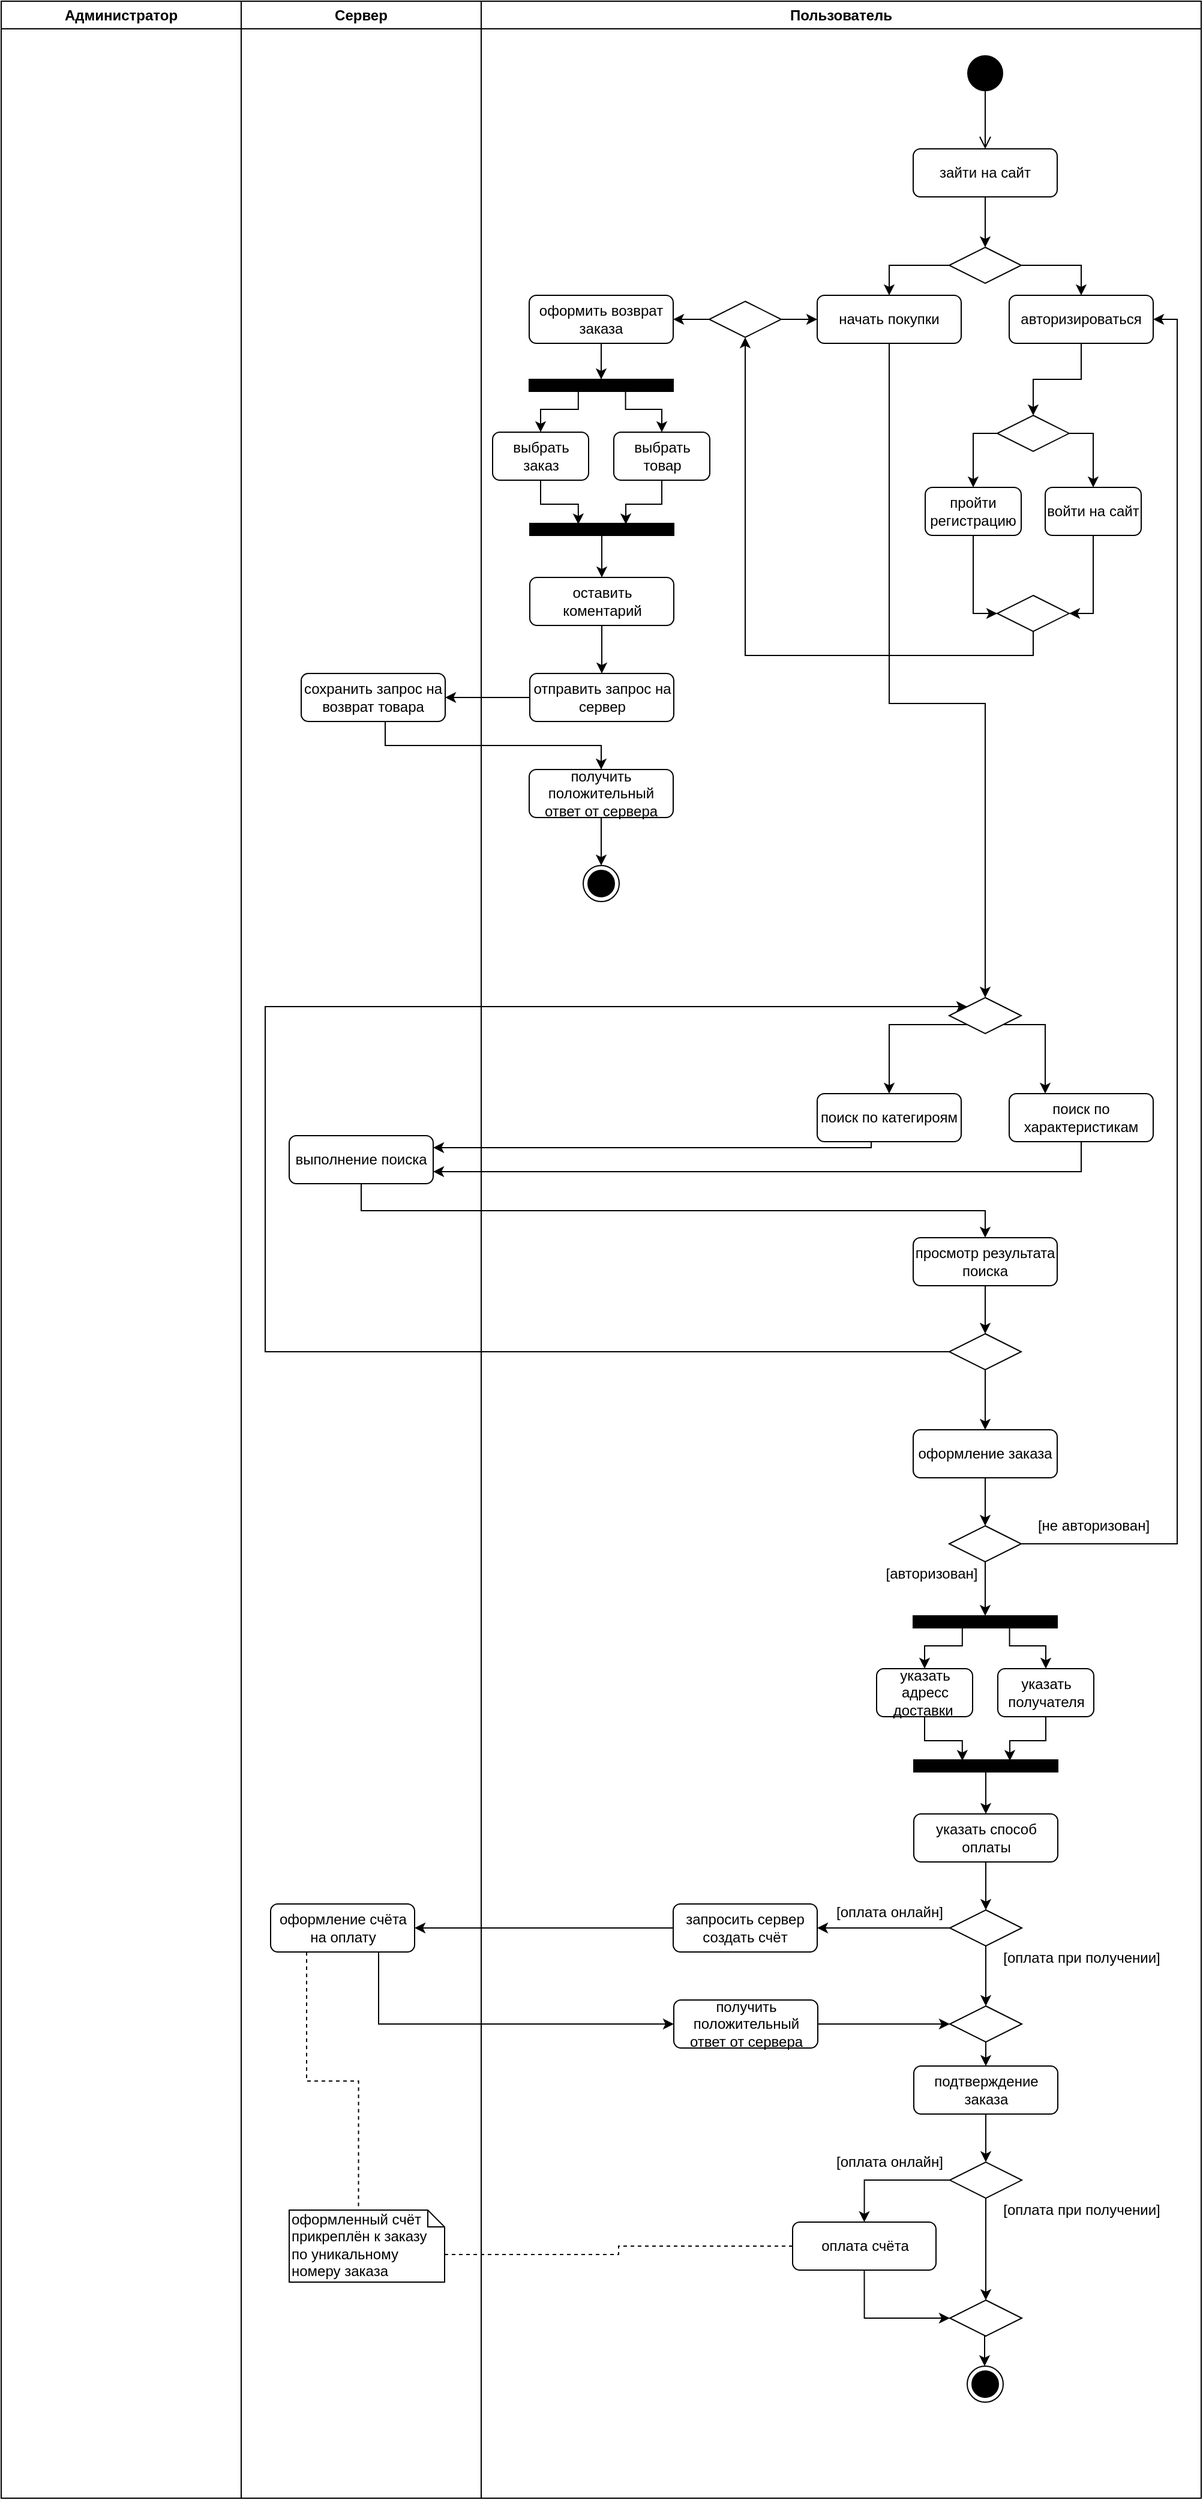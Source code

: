 <mxfile version="12.9.6" type="github">
  <diagram name="Page-1" id="e7e014a7-5840-1c2e-5031-d8a46d1fe8dd">
    <mxGraphModel dx="1951" dy="722" grid="1" gridSize="10" guides="1" tooltips="1" connect="1" arrows="1" fold="1" page="1" pageScale="1" pageWidth="1169" pageHeight="826" background="#ffffff" math="0" shadow="0">
      <root>
        <mxCell id="0" />
        <mxCell id="1" parent="0" />
        <mxCell id="2" value="Пользователь" style="swimlane;whiteSpace=wrap" parent="1" vertex="1">
          <mxGeometry x="-80" y="120" width="600" height="2080" as="geometry" />
        </mxCell>
        <mxCell id="5" value="" style="ellipse;shape=startState;fillColor=#000000;strokeColor=#000000;strokeWidth=8;" parent="2" vertex="1">
          <mxGeometry x="405" y="45" width="30" height="30" as="geometry" />
        </mxCell>
        <mxCell id="6" value="" style="edgeStyle=elbowEdgeStyle;elbow=horizontal;verticalAlign=bottom;endArrow=open;endSize=8;strokeColor=#000000;endFill=1;rounded=0;exitX=0.5;exitY=1;exitDx=0;exitDy=0;entryX=0.5;entryY=0;entryDx=0;entryDy=0;" parent="2" source="5" target="7" edge="1">
          <mxGeometry x="420" y="53" as="geometry">
            <mxPoint x="435" y="123" as="targetPoint" />
          </mxGeometry>
        </mxCell>
        <mxCell id="7" value="зайти на сайт" style="rounded=1;whiteSpace=wrap;html=1;fontFamily=Helvetica;fontSize=12;fontColor=#000000;align=center;strokeColor=#000000;fillColor=#ffffff;" parent="2" vertex="1">
          <mxGeometry x="360" y="123" width="120" height="40" as="geometry" />
        </mxCell>
        <mxCell id="OqD31-0FcYBVBra8Ghr_-73" value="" style="edgeStyle=orthogonalEdgeStyle;rounded=0;orthogonalLoop=1;jettySize=auto;html=1;strokeColor=#000000;entryX=0.5;entryY=0;entryDx=0;entryDy=0;exitX=1;exitY=0.5;exitDx=0;exitDy=0;" parent="2" source="OqD31-0FcYBVBra8Ghr_-70" target="OqD31-0FcYBVBra8Ghr_-76" edge="1">
          <mxGeometry relative="1" as="geometry">
            <mxPoint x="530.0" y="220.0" as="targetPoint" />
            <Array as="points">
              <mxPoint x="500" y="220" />
            </Array>
          </mxGeometry>
        </mxCell>
        <mxCell id="OqD31-0FcYBVBra8Ghr_-75" value="" style="edgeStyle=orthogonalEdgeStyle;rounded=0;orthogonalLoop=1;jettySize=auto;html=1;strokeColor=#000000;entryX=0.5;entryY=0;entryDx=0;entryDy=0;exitX=0;exitY=0.5;exitDx=0;exitDy=0;" parent="2" source="OqD31-0FcYBVBra8Ghr_-70" target="OqD31-0FcYBVBra8Ghr_-77" edge="1">
          <mxGeometry relative="1" as="geometry">
            <mxPoint x="310" y="220.0" as="targetPoint" />
            <Array as="points">
              <mxPoint x="340" y="220" />
            </Array>
          </mxGeometry>
        </mxCell>
        <mxCell id="OqD31-0FcYBVBra8Ghr_-70" value="" style="rhombus;whiteSpace=wrap;html=1;strokeColor=#000000;strokeWidth=1;fillColor=#FFFFFF;" parent="2" vertex="1">
          <mxGeometry x="390" y="205" width="60" height="30" as="geometry" />
        </mxCell>
        <mxCell id="OqD31-0FcYBVBra8Ghr_-71" value="" style="edgeStyle=orthogonalEdgeStyle;rounded=0;orthogonalLoop=1;jettySize=auto;html=1;strokeColor=#000000;" parent="2" source="7" target="OqD31-0FcYBVBra8Ghr_-70" edge="1">
          <mxGeometry relative="1" as="geometry">
            <mxPoint x="460.0" y="283" as="sourcePoint" />
            <mxPoint x="460.0" y="325.0" as="targetPoint" />
          </mxGeometry>
        </mxCell>
        <mxCell id="OqD31-0FcYBVBra8Ghr_-79" value="" style="edgeStyle=orthogonalEdgeStyle;rounded=0;orthogonalLoop=1;jettySize=auto;html=1;strokeColor=#000000;exitX=0.5;exitY=1;exitDx=0;exitDy=0;entryX=0.5;entryY=0;entryDx=0;entryDy=0;" parent="2" source="OqD31-0FcYBVBra8Ghr_-76" target="OqD31-0FcYBVBra8Ghr_-89" edge="1">
          <mxGeometry relative="1" as="geometry" />
        </mxCell>
        <mxCell id="OqD31-0FcYBVBra8Ghr_-76" value="авторизироваться" style="rounded=1;whiteSpace=wrap;html=1;fontFamily=Helvetica;fontSize=12;fontColor=#000000;align=center;strokeColor=#000000;fillColor=#ffffff;" parent="2" vertex="1">
          <mxGeometry x="440" y="245" width="120" height="40" as="geometry" />
        </mxCell>
        <mxCell id="OqD31-0FcYBVBra8Ghr_-88" style="edgeStyle=orthogonalEdgeStyle;rounded=0;orthogonalLoop=1;jettySize=auto;html=1;exitX=0.5;exitY=1;exitDx=0;exitDy=0;entryX=0;entryY=0.5;entryDx=0;entryDy=0;strokeColor=#000000;" parent="2" source="OqD31-0FcYBVBra8Ghr_-80" target="OqD31-0FcYBVBra8Ghr_-95" edge="1">
          <mxGeometry relative="1" as="geometry">
            <mxPoint x="470.0" y="490" as="targetPoint" />
          </mxGeometry>
        </mxCell>
        <mxCell id="OqD31-0FcYBVBra8Ghr_-80" value="пройти&lt;br&gt;регистрацию" style="rounded=1;whiteSpace=wrap;html=1;fontFamily=Helvetica;fontSize=12;fontColor=#000000;align=center;strokeColor=#000000;fillColor=#ffffff;" parent="2" vertex="1">
          <mxGeometry x="370" y="405" width="80" height="40" as="geometry" />
        </mxCell>
        <mxCell id="OqD31-0FcYBVBra8Ghr_-92" style="edgeStyle=orthogonalEdgeStyle;rounded=0;orthogonalLoop=1;jettySize=auto;html=1;exitX=0.5;exitY=1;exitDx=0;exitDy=0;entryX=1;entryY=0.5;entryDx=0;entryDy=0;strokeColor=#000000;" parent="2" source="OqD31-0FcYBVBra8Ghr_-78" target="OqD31-0FcYBVBra8Ghr_-95" edge="1">
          <mxGeometry relative="1" as="geometry">
            <mxPoint x="520.28" y="490" as="targetPoint" />
          </mxGeometry>
        </mxCell>
        <mxCell id="OqD31-0FcYBVBra8Ghr_-78" value="войти на сайт" style="rounded=1;whiteSpace=wrap;html=1;fontFamily=Helvetica;fontSize=12;fontColor=#000000;align=center;strokeColor=#000000;fillColor=#ffffff;" parent="2" vertex="1">
          <mxGeometry x="470" y="405" width="80" height="40" as="geometry" />
        </mxCell>
        <mxCell id="OqD31-0FcYBVBra8Ghr_-77" value="начать покупки" style="rounded=1;whiteSpace=wrap;html=1;fontFamily=Helvetica;fontSize=12;fontColor=#000000;align=center;strokeColor=#000000;fillColor=#ffffff;" parent="2" vertex="1">
          <mxGeometry x="280" y="245" width="120" height="40" as="geometry" />
        </mxCell>
        <mxCell id="OqD31-0FcYBVBra8Ghr_-90" style="edgeStyle=orthogonalEdgeStyle;rounded=0;orthogonalLoop=1;jettySize=auto;html=1;exitX=1;exitY=0.5;exitDx=0;exitDy=0;entryX=0.5;entryY=0;entryDx=0;entryDy=0;strokeColor=#000000;" parent="2" source="OqD31-0FcYBVBra8Ghr_-89" target="OqD31-0FcYBVBra8Ghr_-78" edge="1">
          <mxGeometry relative="1" as="geometry" />
        </mxCell>
        <mxCell id="OqD31-0FcYBVBra8Ghr_-91" style="edgeStyle=orthogonalEdgeStyle;rounded=0;orthogonalLoop=1;jettySize=auto;html=1;exitX=0;exitY=0.5;exitDx=0;exitDy=0;entryX=0.5;entryY=0;entryDx=0;entryDy=0;strokeColor=#000000;" parent="2" source="OqD31-0FcYBVBra8Ghr_-89" target="OqD31-0FcYBVBra8Ghr_-80" edge="1">
          <mxGeometry relative="1" as="geometry">
            <Array as="points">
              <mxPoint x="410" y="360" />
            </Array>
          </mxGeometry>
        </mxCell>
        <mxCell id="OqD31-0FcYBVBra8Ghr_-89" value="" style="rhombus;whiteSpace=wrap;html=1;strokeColor=#000000;strokeWidth=1;fillColor=#FFFFFF;" parent="2" vertex="1">
          <mxGeometry x="430" y="345" width="60" height="30" as="geometry" />
        </mxCell>
        <mxCell id="OqD31-0FcYBVBra8Ghr_-98" style="edgeStyle=orthogonalEdgeStyle;rounded=0;orthogonalLoop=1;jettySize=auto;html=1;exitX=1;exitY=1;exitDx=0;exitDy=0;entryX=0.25;entryY=0;entryDx=0;entryDy=0;strokeColor=#000000;" parent="2" source="OqD31-0FcYBVBra8Ghr_-94" target="OqD31-0FcYBVBra8Ghr_-97" edge="1">
          <mxGeometry relative="1" as="geometry">
            <Array as="points">
              <mxPoint x="470.5" y="853" />
            </Array>
          </mxGeometry>
        </mxCell>
        <mxCell id="OqD31-0FcYBVBra8Ghr_-99" style="edgeStyle=orthogonalEdgeStyle;rounded=0;orthogonalLoop=1;jettySize=auto;html=1;exitX=0;exitY=1;exitDx=0;exitDy=0;entryX=0.5;entryY=0;entryDx=0;entryDy=0;strokeColor=#000000;" parent="2" source="OqD31-0FcYBVBra8Ghr_-94" target="OqD31-0FcYBVBra8Ghr_-96" edge="1">
          <mxGeometry relative="1" as="geometry">
            <Array as="points">
              <mxPoint x="340" y="853" />
            </Array>
          </mxGeometry>
        </mxCell>
        <mxCell id="OqD31-0FcYBVBra8Ghr_-94" value="" style="rhombus;whiteSpace=wrap;html=1;strokeColor=#000000;strokeWidth=1;fillColor=#FFFFFF;" parent="2" vertex="1">
          <mxGeometry x="390" y="830" width="60" height="30" as="geometry" />
        </mxCell>
        <mxCell id="IPkGaxnjFUjAPC7KylH0-10" style="edgeStyle=orthogonalEdgeStyle;rounded=0;orthogonalLoop=1;jettySize=auto;html=1;exitX=0.5;exitY=1;exitDx=0;exitDy=0;entryX=0.5;entryY=1;entryDx=0;entryDy=0;" edge="1" parent="2" source="OqD31-0FcYBVBra8Ghr_-95" target="IPkGaxnjFUjAPC7KylH0-8">
          <mxGeometry relative="1" as="geometry">
            <Array as="points">
              <mxPoint x="460" y="545" />
              <mxPoint x="220" y="545" />
            </Array>
          </mxGeometry>
        </mxCell>
        <mxCell id="OqD31-0FcYBVBra8Ghr_-95" value="" style="rhombus;whiteSpace=wrap;html=1;strokeColor=#000000;strokeWidth=1;fillColor=#FFFFFF;" parent="2" vertex="1">
          <mxGeometry x="430" y="495" width="60" height="30" as="geometry" />
        </mxCell>
        <mxCell id="OqD31-0FcYBVBra8Ghr_-96" value="поиск по категироям" style="rounded=1;whiteSpace=wrap;html=1;fontFamily=Helvetica;fontSize=12;fontColor=#000000;align=center;strokeColor=#000000;fillColor=#ffffff;" parent="2" vertex="1">
          <mxGeometry x="280" y="910" width="120" height="40" as="geometry" />
        </mxCell>
        <mxCell id="OqD31-0FcYBVBra8Ghr_-97" value="поиск по&lt;br&gt;характеристикам" style="rounded=1;whiteSpace=wrap;html=1;fontFamily=Helvetica;fontSize=12;fontColor=#000000;align=center;strokeColor=#000000;fillColor=#ffffff;" parent="2" vertex="1">
          <mxGeometry x="440" y="910" width="120" height="40" as="geometry" />
        </mxCell>
        <mxCell id="OqD31-0FcYBVBra8Ghr_-93" style="edgeStyle=orthogonalEdgeStyle;rounded=0;orthogonalLoop=1;jettySize=auto;html=1;exitX=0.5;exitY=1;exitDx=0;exitDy=0;strokeColor=#000000;entryX=0.5;entryY=0;entryDx=0;entryDy=0;" parent="2" source="OqD31-0FcYBVBra8Ghr_-77" target="OqD31-0FcYBVBra8Ghr_-94" edge="1">
          <mxGeometry relative="1" as="geometry">
            <mxPoint x="420" y="670" as="targetPoint" />
            <Array as="points">
              <mxPoint x="340" y="585" />
              <mxPoint x="420" y="585" />
            </Array>
          </mxGeometry>
        </mxCell>
        <mxCell id="OqD31-0FcYBVBra8Ghr_-119" value="" style="edgeStyle=orthogonalEdgeStyle;rounded=0;orthogonalLoop=1;jettySize=auto;html=1;strokeColor=#000000;entryX=0.5;entryY=0;entryDx=0;entryDy=0;" parent="2" source="OqD31-0FcYBVBra8Ghr_-117" target="OqD31-0FcYBVBra8Ghr_-120" edge="1">
          <mxGeometry relative="1" as="geometry">
            <mxPoint x="420" y="1110" as="targetPoint" />
          </mxGeometry>
        </mxCell>
        <mxCell id="OqD31-0FcYBVBra8Ghr_-117" value="просмотр результата поиска" style="rounded=1;whiteSpace=wrap;html=1;fontFamily=Helvetica;fontSize=12;fontColor=#000000;align=center;strokeColor=#000000;fillColor=#ffffff;" parent="2" vertex="1">
          <mxGeometry x="360" y="1030" width="120" height="40" as="geometry" />
        </mxCell>
        <mxCell id="OqD31-0FcYBVBra8Ghr_-127" style="edgeStyle=orthogonalEdgeStyle;rounded=0;orthogonalLoop=1;jettySize=auto;html=1;exitX=0;exitY=0.5;exitDx=0;exitDy=0;entryX=0;entryY=0;entryDx=0;entryDy=0;strokeColor=#000000;" parent="2" source="OqD31-0FcYBVBra8Ghr_-120" target="OqD31-0FcYBVBra8Ghr_-94" edge="1">
          <mxGeometry relative="1" as="geometry">
            <Array as="points">
              <mxPoint x="-180" y="1125" />
              <mxPoint x="-180" y="838" />
            </Array>
          </mxGeometry>
        </mxCell>
        <mxCell id="OqD31-0FcYBVBra8Ghr_-120" value="" style="rhombus;whiteSpace=wrap;html=1;strokeColor=#000000;strokeWidth=1;fillColor=#FFFFFF;" parent="2" vertex="1">
          <mxGeometry x="390" y="1110" width="60" height="30" as="geometry" />
        </mxCell>
        <mxCell id="OqD31-0FcYBVBra8Ghr_-129" value="" style="edgeStyle=orthogonalEdgeStyle;rounded=0;orthogonalLoop=1;jettySize=auto;html=1;strokeColor=#000000;exitX=0.5;exitY=1;exitDx=0;exitDy=0;" parent="2" source="OqD31-0FcYBVBra8Ghr_-146" target="OqD31-0FcYBVBra8Ghr_-130" edge="1">
          <mxGeometry relative="1" as="geometry">
            <mxPoint x="420.5" y="1310" as="sourcePoint" />
            <mxPoint x="420" y="1250" as="targetPoint" />
            <Array as="points" />
          </mxGeometry>
        </mxCell>
        <mxCell id="OqD31-0FcYBVBra8Ghr_-145" style="edgeStyle=orthogonalEdgeStyle;rounded=0;orthogonalLoop=1;jettySize=auto;html=1;exitX=0.5;exitY=1;exitDx=0;exitDy=0;entryX=0.5;entryY=0;entryDx=0;entryDy=0;strokeColor=#000000;" parent="2" source="OqD31-0FcYBVBra8Ghr_-125" target="OqD31-0FcYBVBra8Ghr_-146" edge="1">
          <mxGeometry relative="1" as="geometry">
            <mxPoint x="420.5" y="1270" as="targetPoint" />
          </mxGeometry>
        </mxCell>
        <mxCell id="OqD31-0FcYBVBra8Ghr_-125" value="оформление заказа" style="rounded=1;whiteSpace=wrap;html=1;fontFamily=Helvetica;fontSize=12;fontColor=#000000;align=center;strokeColor=#000000;fillColor=#ffffff;" parent="2" vertex="1">
          <mxGeometry x="360" y="1190" width="120" height="40" as="geometry" />
        </mxCell>
        <mxCell id="OqD31-0FcYBVBra8Ghr_-126" value="" style="edgeStyle=orthogonalEdgeStyle;rounded=0;orthogonalLoop=1;jettySize=auto;html=1;strokeColor=#000000;" parent="2" source="OqD31-0FcYBVBra8Ghr_-120" target="OqD31-0FcYBVBra8Ghr_-125" edge="1">
          <mxGeometry relative="1" as="geometry">
            <mxPoint x="460" y="1260" as="sourcePoint" />
            <mxPoint x="460" y="1340" as="targetPoint" />
          </mxGeometry>
        </mxCell>
        <mxCell id="OqD31-0FcYBVBra8Ghr_-130" value="" style="html=1;points=[];perimeter=orthogonalPerimeter;strokeColor=#000000;strokeWidth=1;fillColor=#000000;rotation=90;" parent="2" vertex="1">
          <mxGeometry x="415" y="1290" width="10" height="120" as="geometry" />
        </mxCell>
        <mxCell id="OqD31-0FcYBVBra8Ghr_-140" style="edgeStyle=orthogonalEdgeStyle;rounded=0;orthogonalLoop=1;jettySize=auto;html=1;strokeColor=#000000;entryX=0.5;entryY=0;entryDx=0;entryDy=0;" parent="2" source="OqD31-0FcYBVBra8Ghr_-136" target="OqD31-0FcYBVBra8Ghr_-131" edge="1">
          <mxGeometry relative="1" as="geometry" />
        </mxCell>
        <mxCell id="OqD31-0FcYBVBra8Ghr_-131" value="указать способ оплаты" style="rounded=1;whiteSpace=wrap;html=1;fontFamily=Helvetica;fontSize=12;fontColor=#000000;align=center;strokeColor=#000000;fillColor=#ffffff;" parent="2" vertex="1">
          <mxGeometry x="360.5" y="1510" width="120" height="40" as="geometry" />
        </mxCell>
        <mxCell id="OqD31-0FcYBVBra8Ghr_-137" style="edgeStyle=orthogonalEdgeStyle;rounded=0;orthogonalLoop=1;jettySize=auto;html=1;exitX=0.5;exitY=1;exitDx=0;exitDy=0;entryX=0.08;entryY=0.663;entryDx=0;entryDy=0;entryPerimeter=0;strokeColor=#000000;" parent="2" source="OqD31-0FcYBVBra8Ghr_-132" target="OqD31-0FcYBVBra8Ghr_-136" edge="1">
          <mxGeometry relative="1" as="geometry" />
        </mxCell>
        <mxCell id="OqD31-0FcYBVBra8Ghr_-132" value="указать адресс доставки&amp;nbsp;" style="rounded=1;whiteSpace=wrap;html=1;fontFamily=Helvetica;fontSize=12;fontColor=#000000;align=center;strokeColor=#000000;fillColor=#ffffff;" parent="2" vertex="1">
          <mxGeometry x="329.5" y="1389" width="80" height="40" as="geometry" />
        </mxCell>
        <mxCell id="OqD31-0FcYBVBra8Ghr_-138" style="edgeStyle=orthogonalEdgeStyle;rounded=0;orthogonalLoop=1;jettySize=auto;html=1;exitX=0.5;exitY=1;exitDx=0;exitDy=0;strokeColor=#000000;entryX=0.08;entryY=0.333;entryDx=0;entryDy=0;entryPerimeter=0;" parent="2" source="OqD31-0FcYBVBra8Ghr_-133" target="OqD31-0FcYBVBra8Ghr_-136" edge="1">
          <mxGeometry relative="1" as="geometry">
            <mxPoint x="440.5" y="1460" as="targetPoint" />
          </mxGeometry>
        </mxCell>
        <mxCell id="OqD31-0FcYBVBra8Ghr_-133" value="указать получателя" style="rounded=1;whiteSpace=wrap;html=1;fontFamily=Helvetica;fontSize=12;fontColor=#000000;align=center;strokeColor=#000000;fillColor=#ffffff;" parent="2" vertex="1">
          <mxGeometry x="430.5" y="1389" width="80" height="40" as="geometry" />
        </mxCell>
        <mxCell id="OqD31-0FcYBVBra8Ghr_-134" style="edgeStyle=orthogonalEdgeStyle;rounded=0;orthogonalLoop=1;jettySize=auto;html=1;exitX=0.838;exitY=0.659;exitDx=0;exitDy=0;strokeColor=#000000;entryX=0.5;entryY=0;entryDx=0;entryDy=0;exitPerimeter=0;" parent="2" source="OqD31-0FcYBVBra8Ghr_-130" target="OqD31-0FcYBVBra8Ghr_-132" edge="1">
          <mxGeometry relative="1" as="geometry">
            <mxPoint x="400.5" y="1365" as="sourcePoint" />
            <Array as="points">
              <mxPoint x="401.5" y="1370" />
              <mxPoint x="369.5" y="1370" />
            </Array>
          </mxGeometry>
        </mxCell>
        <mxCell id="OqD31-0FcYBVBra8Ghr_-135" style="edgeStyle=orthogonalEdgeStyle;rounded=0;orthogonalLoop=1;jettySize=auto;html=1;exitX=0.941;exitY=0.331;exitDx=0;exitDy=0;strokeColor=#000000;entryX=0.5;entryY=0;entryDx=0;entryDy=0;exitPerimeter=0;" parent="2" source="OqD31-0FcYBVBra8Ghr_-130" target="OqD31-0FcYBVBra8Ghr_-133" edge="1">
          <mxGeometry relative="1" as="geometry">
            <mxPoint x="440.5" y="1370" as="sourcePoint" />
            <Array as="points">
              <mxPoint x="440.5" y="1370" />
              <mxPoint x="470.5" y="1370" />
            </Array>
          </mxGeometry>
        </mxCell>
        <mxCell id="OqD31-0FcYBVBra8Ghr_-136" value="" style="html=1;points=[];perimeter=orthogonalPerimeter;strokeColor=#000000;strokeWidth=1;fillColor=#000000;rotation=90;" parent="2" vertex="1">
          <mxGeometry x="415.5" y="1410" width="10" height="120" as="geometry" />
        </mxCell>
        <mxCell id="OqD31-0FcYBVBra8Ghr_-146" value="" style="rhombus;whiteSpace=wrap;html=1;strokeColor=#000000;strokeWidth=1;fillColor=#FFFFFF;" parent="2" vertex="1">
          <mxGeometry x="390" y="1270" width="60" height="30" as="geometry" />
        </mxCell>
        <mxCell id="OqD31-0FcYBVBra8Ghr_-147" style="edgeStyle=orthogonalEdgeStyle;rounded=0;orthogonalLoop=1;jettySize=auto;html=1;exitX=1;exitY=0.5;exitDx=0;exitDy=0;strokeColor=#000000;entryX=1;entryY=0.5;entryDx=0;entryDy=0;" parent="2" source="OqD31-0FcYBVBra8Ghr_-146" target="OqD31-0FcYBVBra8Ghr_-76" edge="1">
          <mxGeometry relative="1" as="geometry">
            <mxPoint x="580" y="263.286" as="targetPoint" />
          </mxGeometry>
        </mxCell>
        <mxCell id="OqD31-0FcYBVBra8Ghr_-148" value="[не авторизован]" style="text;html=1;align=center;verticalAlign=middle;resizable=0;points=[];autosize=1;" parent="2" vertex="1">
          <mxGeometry x="455" y="1260" width="110" height="20" as="geometry" />
        </mxCell>
        <mxCell id="OqD31-0FcYBVBra8Ghr_-149" value="[авторизован]" style="text;html=1;align=center;verticalAlign=middle;resizable=0;points=[];autosize=1;" parent="2" vertex="1">
          <mxGeometry x="329.5" y="1300" width="90" height="20" as="geometry" />
        </mxCell>
        <mxCell id="OqD31-0FcYBVBra8Ghr_-156" value="[оплата онлайн]" style="text;html=1;align=center;verticalAlign=middle;resizable=0;points=[];autosize=1;" parent="2" vertex="1">
          <mxGeometry x="290" y="1582" width="100" height="20" as="geometry" />
        </mxCell>
        <mxCell id="OqD31-0FcYBVBra8Ghr_-157" value="[оплата при получении]" style="text;html=1;align=center;verticalAlign=middle;resizable=0;points=[];autosize=1;" parent="2" vertex="1">
          <mxGeometry x="425" y="1620" width="150" height="20" as="geometry" />
        </mxCell>
        <mxCell id="OqD31-0FcYBVBra8Ghr_-165" value="подтверждение заказа" style="rounded=1;whiteSpace=wrap;html=1;fontFamily=Helvetica;fontSize=12;fontColor=#000000;align=center;strokeColor=#000000;fillColor=#ffffff;" parent="2" vertex="1">
          <mxGeometry x="360.5" y="1720" width="120" height="40" as="geometry" />
        </mxCell>
        <mxCell id="OqD31-0FcYBVBra8Ghr_-169" style="edgeStyle=orthogonalEdgeStyle;rounded=0;orthogonalLoop=1;jettySize=auto;html=1;exitX=0.5;exitY=1;exitDx=0;exitDy=0;entryX=0.5;entryY=0;entryDx=0;entryDy=0;strokeColor=#000000;" parent="2" source="OqD31-0FcYBVBra8Ghr_-168" target="OqD31-0FcYBVBra8Ghr_-165" edge="1">
          <mxGeometry relative="1" as="geometry" />
        </mxCell>
        <mxCell id="OqD31-0FcYBVBra8Ghr_-168" value="" style="rhombus;whiteSpace=wrap;html=1;strokeColor=#000000;strokeWidth=1;fillColor=#FFFFFF;" parent="2" vertex="1">
          <mxGeometry x="390.5" y="1670" width="60" height="30" as="geometry" />
        </mxCell>
        <mxCell id="OqD31-0FcYBVBra8Ghr_-175" value="" style="edgeStyle=orthogonalEdgeStyle;rounded=0;orthogonalLoop=1;jettySize=auto;html=1;strokeColor=#000000;entryX=0.5;entryY=0;entryDx=0;entryDy=0;exitX=0;exitY=0.5;exitDx=0;exitDy=0;" parent="2" source="OqD31-0FcYBVBra8Ghr_-170" target="OqD31-0FcYBVBra8Ghr_-176" edge="1">
          <mxGeometry relative="1" as="geometry">
            <mxPoint x="310" y="1815.01" as="targetPoint" />
          </mxGeometry>
        </mxCell>
        <mxCell id="OqD31-0FcYBVBra8Ghr_-178" value="" style="edgeStyle=orthogonalEdgeStyle;rounded=0;orthogonalLoop=1;jettySize=auto;html=1;strokeColor=#000000;entryX=0.5;entryY=0;entryDx=0;entryDy=0;" parent="2" source="OqD31-0FcYBVBra8Ghr_-170" target="IPkGaxnjFUjAPC7KylH0-47" edge="1">
          <mxGeometry relative="1" as="geometry">
            <mxPoint x="419.5" y="1910" as="targetPoint" />
          </mxGeometry>
        </mxCell>
        <mxCell id="OqD31-0FcYBVBra8Ghr_-170" value="" style="rhombus;whiteSpace=wrap;html=1;strokeColor=#000000;strokeWidth=1;fillColor=#FFFFFF;" parent="2" vertex="1">
          <mxGeometry x="390.5" y="1800.01" width="60" height="30" as="geometry" />
        </mxCell>
        <mxCell id="OqD31-0FcYBVBra8Ghr_-171" value="" style="edgeStyle=orthogonalEdgeStyle;rounded=0;orthogonalLoop=1;jettySize=auto;html=1;strokeColor=#000000;entryX=0.5;entryY=0;entryDx=0;entryDy=0;exitX=0.5;exitY=1;exitDx=0;exitDy=0;" parent="2" source="OqD31-0FcYBVBra8Ghr_-165" target="OqD31-0FcYBVBra8Ghr_-170" edge="1">
          <mxGeometry relative="1" as="geometry">
            <mxPoint x="420.983" y="1780.001" as="sourcePoint" />
            <mxPoint x="421" y="1860.01" as="targetPoint" />
          </mxGeometry>
        </mxCell>
        <mxCell id="OqD31-0FcYBVBra8Ghr_-172" value="[оплата при получении]" style="text;html=1;align=center;verticalAlign=middle;resizable=0;points=[];autosize=1;" parent="2" vertex="1">
          <mxGeometry x="425" y="1830.01" width="150" height="20" as="geometry" />
        </mxCell>
        <mxCell id="OqD31-0FcYBVBra8Ghr_-173" value="[оплата онлайн]" style="text;html=1;align=center;verticalAlign=middle;resizable=0;points=[];autosize=1;" parent="2" vertex="1">
          <mxGeometry x="290" y="1790" width="100" height="20" as="geometry" />
        </mxCell>
        <mxCell id="OqD31-0FcYBVBra8Ghr_-181" style="edgeStyle=orthogonalEdgeStyle;rounded=0;orthogonalLoop=1;jettySize=auto;html=1;exitX=0.5;exitY=1;exitDx=0;exitDy=0;endArrow=classic;endFill=1;strokeColor=#000000;entryX=0;entryY=0.5;entryDx=0;entryDy=0;" parent="2" source="OqD31-0FcYBVBra8Ghr_-176" target="IPkGaxnjFUjAPC7KylH0-47" edge="1">
          <mxGeometry relative="1" as="geometry">
            <mxPoint x="369.5" y="1923" as="targetPoint" />
          </mxGeometry>
        </mxCell>
        <mxCell id="OqD31-0FcYBVBra8Ghr_-176" value="оплата счёта" style="rounded=1;whiteSpace=wrap;html=1;fontFamily=Helvetica;fontSize=12;fontColor=#000000;align=center;strokeColor=#000000;fillColor=#ffffff;" parent="2" vertex="1">
          <mxGeometry x="259.5" y="1850.01" width="119.5" height="40" as="geometry" />
        </mxCell>
        <mxCell id="IPkGaxnjFUjAPC7KylH0-13" style="edgeStyle=orthogonalEdgeStyle;rounded=0;orthogonalLoop=1;jettySize=auto;html=1;exitX=1;exitY=0.5;exitDx=0;exitDy=0;entryX=0;entryY=0.5;entryDx=0;entryDy=0;" edge="1" parent="2" source="IPkGaxnjFUjAPC7KylH0-8" target="OqD31-0FcYBVBra8Ghr_-77">
          <mxGeometry relative="1" as="geometry" />
        </mxCell>
        <mxCell id="IPkGaxnjFUjAPC7KylH0-8" value="" style="rhombus;whiteSpace=wrap;html=1;strokeColor=#000000;strokeWidth=1;fillColor=#FFFFFF;" vertex="1" parent="2">
          <mxGeometry x="190" y="250" width="60" height="30" as="geometry" />
        </mxCell>
        <mxCell id="IPkGaxnjFUjAPC7KylH0-19" value="" style="edgeStyle=orthogonalEdgeStyle;rounded=0;orthogonalLoop=1;jettySize=auto;html=1;entryX=0;entryY=0.5;entryDx=0;entryDy=0;entryPerimeter=0;" edge="1" parent="2" source="IPkGaxnjFUjAPC7KylH0-16" target="IPkGaxnjFUjAPC7KylH0-20">
          <mxGeometry relative="1" as="geometry">
            <mxPoint x="100" y="320" as="targetPoint" />
          </mxGeometry>
        </mxCell>
        <mxCell id="IPkGaxnjFUjAPC7KylH0-16" value="оформить возврат заказа" style="rounded=1;whiteSpace=wrap;html=1;fontFamily=Helvetica;fontSize=12;fontColor=#000000;align=center;strokeColor=#000000;fillColor=#ffffff;" vertex="1" parent="2">
          <mxGeometry x="40" y="245" width="120" height="40" as="geometry" />
        </mxCell>
        <mxCell id="IPkGaxnjFUjAPC7KylH0-17" value="" style="edgeStyle=orthogonalEdgeStyle;rounded=0;orthogonalLoop=1;jettySize=auto;html=1;" edge="1" parent="2" source="IPkGaxnjFUjAPC7KylH0-8" target="IPkGaxnjFUjAPC7KylH0-16">
          <mxGeometry relative="1" as="geometry">
            <mxPoint x="110" y="385" as="sourcePoint" />
            <mxPoint x="30" y="385" as="targetPoint" />
          </mxGeometry>
        </mxCell>
        <mxCell id="IPkGaxnjFUjAPC7KylH0-20" value="" style="html=1;points=[];perimeter=orthogonalPerimeter;strokeColor=#000000;strokeWidth=1;fillColor=#000000;rotation=90;" vertex="1" parent="2">
          <mxGeometry x="95" y="260" width="10" height="120" as="geometry" />
        </mxCell>
        <mxCell id="IPkGaxnjFUjAPC7KylH0-22" value="выбрать заказ" style="rounded=1;whiteSpace=wrap;html=1;fontFamily=Helvetica;fontSize=12;fontColor=#000000;align=center;strokeColor=#000000;fillColor=#ffffff;" vertex="1" parent="2">
          <mxGeometry x="9.5" y="359" width="80" height="40" as="geometry" />
        </mxCell>
        <mxCell id="IPkGaxnjFUjAPC7KylH0-24" value="выбрать товар" style="rounded=1;whiteSpace=wrap;html=1;fontFamily=Helvetica;fontSize=12;fontColor=#000000;align=center;strokeColor=#000000;fillColor=#ffffff;" vertex="1" parent="2">
          <mxGeometry x="110.5" y="359" width="80" height="40" as="geometry" />
        </mxCell>
        <mxCell id="IPkGaxnjFUjAPC7KylH0-25" style="edgeStyle=orthogonalEdgeStyle;rounded=0;orthogonalLoop=1;jettySize=auto;html=1;exitX=0.838;exitY=0.659;exitDx=0;exitDy=0;strokeColor=#000000;entryX=0.5;entryY=0;entryDx=0;entryDy=0;exitPerimeter=0;" edge="1" parent="2" source="IPkGaxnjFUjAPC7KylH0-20" target="IPkGaxnjFUjAPC7KylH0-22">
          <mxGeometry relative="1" as="geometry">
            <mxPoint x="160.5" y="215" as="sourcePoint" />
            <Array as="points">
              <mxPoint x="81.5" y="340" />
              <mxPoint x="49.5" y="340" />
            </Array>
          </mxGeometry>
        </mxCell>
        <mxCell id="IPkGaxnjFUjAPC7KylH0-26" style="edgeStyle=orthogonalEdgeStyle;rounded=0;orthogonalLoop=1;jettySize=auto;html=1;exitX=0.941;exitY=0.331;exitDx=0;exitDy=0;strokeColor=#000000;entryX=0.5;entryY=0;entryDx=0;entryDy=0;exitPerimeter=0;" edge="1" parent="2" source="IPkGaxnjFUjAPC7KylH0-20" target="IPkGaxnjFUjAPC7KylH0-24">
          <mxGeometry relative="1" as="geometry">
            <mxPoint x="200.5" y="220" as="sourcePoint" />
            <Array as="points">
              <mxPoint x="120.5" y="340" />
              <mxPoint x="150.5" y="340" />
            </Array>
          </mxGeometry>
        </mxCell>
        <mxCell id="IPkGaxnjFUjAPC7KylH0-32" value="" style="edgeStyle=orthogonalEdgeStyle;rounded=0;orthogonalLoop=1;jettySize=auto;html=1;entryX=0.5;entryY=0;entryDx=0;entryDy=0;" edge="1" parent="2" source="IPkGaxnjFUjAPC7KylH0-27" target="IPkGaxnjFUjAPC7KylH0-30">
          <mxGeometry relative="1" as="geometry">
            <mxPoint x="100.5" y="635" as="targetPoint" />
          </mxGeometry>
        </mxCell>
        <mxCell id="IPkGaxnjFUjAPC7KylH0-27" value="" style="html=1;points=[];perimeter=orthogonalPerimeter;strokeColor=#000000;strokeWidth=1;fillColor=#000000;rotation=90;" vertex="1" parent="2">
          <mxGeometry x="95.5" y="380" width="10" height="120" as="geometry" />
        </mxCell>
        <mxCell id="IPkGaxnjFUjAPC7KylH0-21" style="edgeStyle=orthogonalEdgeStyle;rounded=0;orthogonalLoop=1;jettySize=auto;html=1;exitX=0.5;exitY=1;exitDx=0;exitDy=0;entryX=0.08;entryY=0.663;entryDx=0;entryDy=0;entryPerimeter=0;strokeColor=#000000;" edge="1" parent="2" source="IPkGaxnjFUjAPC7KylH0-22" target="IPkGaxnjFUjAPC7KylH0-27">
          <mxGeometry relative="1" as="geometry" />
        </mxCell>
        <mxCell id="IPkGaxnjFUjAPC7KylH0-23" style="edgeStyle=orthogonalEdgeStyle;rounded=0;orthogonalLoop=1;jettySize=auto;html=1;exitX=0.5;exitY=1;exitDx=0;exitDy=0;strokeColor=#000000;entryX=0.08;entryY=0.333;entryDx=0;entryDy=0;entryPerimeter=0;" edge="1" parent="2" source="IPkGaxnjFUjAPC7KylH0-24" target="IPkGaxnjFUjAPC7KylH0-27">
          <mxGeometry relative="1" as="geometry">
            <mxPoint x="200.5" y="310" as="targetPoint" />
          </mxGeometry>
        </mxCell>
        <mxCell id="IPkGaxnjFUjAPC7KylH0-30" value="оставить коментарий" style="rounded=1;whiteSpace=wrap;html=1;fontFamily=Helvetica;fontSize=12;fontColor=#000000;align=center;strokeColor=#000000;fillColor=#ffffff;" vertex="1" parent="2">
          <mxGeometry x="40.5" y="480" width="120" height="40" as="geometry" />
        </mxCell>
        <mxCell id="IPkGaxnjFUjAPC7KylH0-40" value="" style="ellipse;html=1;shape=endState;fillColor=#000000;strokeColor=#000000;" vertex="1" parent="2">
          <mxGeometry x="85" y="720" width="30" height="30" as="geometry" />
        </mxCell>
        <mxCell id="IPkGaxnjFUjAPC7KylH0-47" value="" style="rhombus;whiteSpace=wrap;html=1;strokeColor=#000000;strokeWidth=1;fillColor=#FFFFFF;" vertex="1" parent="2">
          <mxGeometry x="390.5" y="1915" width="60" height="30" as="geometry" />
        </mxCell>
        <mxCell id="IPkGaxnjFUjAPC7KylH0-56" value="" style="ellipse;html=1;shape=endState;fillColor=#000000;strokeColor=#000000;" vertex="1" parent="2">
          <mxGeometry x="405" y="1970" width="30" height="30" as="geometry" />
        </mxCell>
        <mxCell id="IPkGaxnjFUjAPC7KylH0-61" style="edgeStyle=orthogonalEdgeStyle;rounded=0;orthogonalLoop=1;jettySize=auto;html=1;exitX=0.5;exitY=1;exitDx=0;exitDy=0;entryX=0.5;entryY=0;entryDx=0;entryDy=0;strokeColor=#000000;" edge="1" parent="2" source="IPkGaxnjFUjAPC7KylH0-58" target="IPkGaxnjFUjAPC7KylH0-40">
          <mxGeometry relative="1" as="geometry" />
        </mxCell>
        <mxCell id="IPkGaxnjFUjAPC7KylH0-58" value="получить положительный ответ от сервера" style="rounded=1;whiteSpace=wrap;html=1;fontFamily=Helvetica;fontSize=12;fontColor=#000000;align=center;strokeColor=#000000;fillColor=#ffffff;" vertex="1" parent="2">
          <mxGeometry x="40" y="640" width="120" height="40" as="geometry" />
        </mxCell>
        <mxCell id="OqD31-0FcYBVBra8Ghr_-143" value="" style="rhombus;whiteSpace=wrap;html=1;strokeColor=#000000;strokeWidth=1;fillColor=#FFFFFF;" parent="2" vertex="1">
          <mxGeometry x="390.5" y="1590" width="60" height="30" as="geometry" />
        </mxCell>
        <mxCell id="OqD31-0FcYBVBra8Ghr_-155" value="" style="edgeStyle=orthogonalEdgeStyle;rounded=0;orthogonalLoop=1;jettySize=auto;html=1;strokeColor=#000000;entryX=1;entryY=0.5;entryDx=0;entryDy=0;" parent="2" source="OqD31-0FcYBVBra8Ghr_-143" target="IPkGaxnjFUjAPC7KylH0-62" edge="1">
          <mxGeometry relative="1" as="geometry">
            <mxPoint x="315.44" y="1624.41" as="targetPoint" />
          </mxGeometry>
        </mxCell>
        <mxCell id="OqD31-0FcYBVBra8Ghr_-142" value="" style="edgeStyle=orthogonalEdgeStyle;rounded=0;orthogonalLoop=1;jettySize=auto;html=1;strokeColor=#000000;entryX=0.5;entryY=0;entryDx=0;entryDy=0;" parent="2" source="OqD31-0FcYBVBra8Ghr_-131" target="OqD31-0FcYBVBra8Ghr_-143" edge="1">
          <mxGeometry relative="1" as="geometry">
            <mxPoint x="540.5" y="1630" as="targetPoint" />
          </mxGeometry>
        </mxCell>
        <mxCell id="OqD31-0FcYBVBra8Ghr_-153" value="" style="edgeStyle=orthogonalEdgeStyle;rounded=0;orthogonalLoop=1;jettySize=auto;html=1;strokeColor=#000000;entryX=0.5;entryY=0;entryDx=0;entryDy=0;exitX=0.5;exitY=1;exitDx=0;exitDy=0;" parent="2" source="OqD31-0FcYBVBra8Ghr_-143" target="OqD31-0FcYBVBra8Ghr_-168" edge="1">
          <mxGeometry relative="1" as="geometry">
            <mxPoint x="540.5" y="1700" as="targetPoint" />
          </mxGeometry>
        </mxCell>
        <mxCell id="IPkGaxnjFUjAPC7KylH0-62" value="запросить сервер создать счёт" style="rounded=1;whiteSpace=wrap;html=1;fontFamily=Helvetica;fontSize=12;fontColor=#000000;align=center;strokeColor=#000000;fillColor=#ffffff;" vertex="1" parent="2">
          <mxGeometry x="160" y="1585" width="120" height="40" as="geometry" />
        </mxCell>
        <mxCell id="IPkGaxnjFUjAPC7KylH0-33" value="отправить запрос на сервер" style="rounded=1;whiteSpace=wrap;html=1;fontFamily=Helvetica;fontSize=12;fontColor=#000000;align=center;strokeColor=#000000;fillColor=#ffffff;" vertex="1" parent="2">
          <mxGeometry x="40.5" y="560" width="120" height="40" as="geometry" />
        </mxCell>
        <mxCell id="IPkGaxnjFUjAPC7KylH0-37" value="" style="edgeStyle=orthogonalEdgeStyle;rounded=0;orthogonalLoop=1;jettySize=auto;html=1;entryX=0.5;entryY=0;entryDx=0;entryDy=0;exitX=0.5;exitY=1;exitDx=0;exitDy=0;" edge="1" parent="2" source="IPkGaxnjFUjAPC7KylH0-30" target="IPkGaxnjFUjAPC7KylH0-33">
          <mxGeometry relative="1" as="geometry">
            <mxPoint x="60.4" y="564.2" as="sourcePoint" />
            <mxPoint x="100" y="645.0" as="targetPoint" />
            <Array as="points" />
          </mxGeometry>
        </mxCell>
        <mxCell id="IPkGaxnjFUjAPC7KylH0-68" style="edgeStyle=orthogonalEdgeStyle;rounded=0;orthogonalLoop=1;jettySize=auto;html=1;exitX=1;exitY=0.5;exitDx=0;exitDy=0;entryX=0;entryY=0.5;entryDx=0;entryDy=0;strokeColor=#000000;" edge="1" parent="2" source="IPkGaxnjFUjAPC7KylH0-66" target="OqD31-0FcYBVBra8Ghr_-168">
          <mxGeometry relative="1" as="geometry" />
        </mxCell>
        <mxCell id="IPkGaxnjFUjAPC7KylH0-66" value="получить положительный ответ от сервера" style="rounded=1;whiteSpace=wrap;html=1;fontFamily=Helvetica;fontSize=12;fontColor=#000000;align=center;strokeColor=#000000;fillColor=#ffffff;" vertex="1" parent="2">
          <mxGeometry x="160.5" y="1665" width="120" height="40" as="geometry" />
        </mxCell>
        <mxCell id="3" value="Сервер" style="swimlane;whiteSpace=wrap" parent="1" vertex="1">
          <mxGeometry x="-280" y="120" width="200" height="2080" as="geometry" />
        </mxCell>
        <mxCell id="OqD31-0FcYBVBra8Ghr_-113" value="выполнение поиска" style="rounded=1;whiteSpace=wrap;html=1;fontFamily=Helvetica;fontSize=12;fontColor=#000000;align=center;strokeColor=#000000;fillColor=#ffffff;" parent="3" vertex="1">
          <mxGeometry x="40" y="945" width="120" height="40" as="geometry" />
        </mxCell>
        <mxCell id="OqD31-0FcYBVBra8Ghr_-163" value="оформление счёта на оплату" style="rounded=1;whiteSpace=wrap;html=1;fontFamily=Helvetica;fontSize=12;fontColor=#000000;align=center;strokeColor=#000000;fillColor=#ffffff;" parent="3" vertex="1">
          <mxGeometry x="24.5" y="1585" width="120" height="40" as="geometry" />
        </mxCell>
        <mxCell id="IPkGaxnjFUjAPC7KylH0-63" value="сохранить запрос на возврат товара" style="rounded=1;whiteSpace=wrap;html=1;fontFamily=Helvetica;fontSize=12;fontColor=#000000;align=center;strokeColor=#000000;fillColor=#ffffff;" vertex="1" parent="3">
          <mxGeometry x="50" y="560" width="120" height="40" as="geometry" />
        </mxCell>
        <mxCell id="IPkGaxnjFUjAPC7KylH0-52" value="оформленный счёт прикреплён к заказу по уникальному номеру заказа" style="shape=note;whiteSpace=wrap;html=1;size=14;verticalAlign=top;align=left;spacingTop=-6;" vertex="1" parent="3">
          <mxGeometry x="40" y="1840.02" width="129.5" height="59.99" as="geometry" />
        </mxCell>
        <mxCell id="IPkGaxnjFUjAPC7KylH0-53" style="edgeStyle=orthogonalEdgeStyle;rounded=0;orthogonalLoop=1;jettySize=auto;html=1;exitX=0.25;exitY=1;exitDx=0;exitDy=0;entryX=0;entryY=0;entryDx=57.75;entryDy=0;strokeColor=#000000;dashed=1;endArrow=none;endFill=0;entryPerimeter=0;" edge="1" parent="3" source="OqD31-0FcYBVBra8Ghr_-163" target="IPkGaxnjFUjAPC7KylH0-52">
          <mxGeometry relative="1" as="geometry">
            <mxPoint x="114.5" y="1705" as="sourcePoint" />
            <mxPoint x="480.5" y="1890" as="targetPoint" />
          </mxGeometry>
        </mxCell>
        <mxCell id="4" value="Администратор" style="swimlane;whiteSpace=wrap" parent="1" vertex="1">
          <mxGeometry x="-480" y="120" width="200" height="2080" as="geometry" />
        </mxCell>
        <mxCell id="OqD31-0FcYBVBra8Ghr_-114" style="edgeStyle=orthogonalEdgeStyle;rounded=0;orthogonalLoop=1;jettySize=auto;html=1;exitX=0.5;exitY=1;exitDx=0;exitDy=0;strokeColor=#000000;entryX=1;entryY=0.25;entryDx=0;entryDy=0;" parent="1" source="OqD31-0FcYBVBra8Ghr_-96" target="OqD31-0FcYBVBra8Ghr_-113" edge="1">
          <mxGeometry relative="1" as="geometry">
            <mxPoint x="54.5" y="1095" as="targetPoint" />
            <Array as="points">
              <mxPoint x="245" y="1075" />
            </Array>
          </mxGeometry>
        </mxCell>
        <mxCell id="OqD31-0FcYBVBra8Ghr_-115" style="edgeStyle=orthogonalEdgeStyle;rounded=0;orthogonalLoop=1;jettySize=auto;html=1;exitX=0.5;exitY=1;exitDx=0;exitDy=0;strokeColor=#000000;entryX=1;entryY=0.75;entryDx=0;entryDy=0;" parent="1" source="OqD31-0FcYBVBra8Ghr_-97" target="OqD31-0FcYBVBra8Ghr_-113" edge="1">
          <mxGeometry relative="1" as="geometry">
            <mxPoint x="54.5" y="1095" as="targetPoint" />
          </mxGeometry>
        </mxCell>
        <mxCell id="OqD31-0FcYBVBra8Ghr_-116" style="edgeStyle=orthogonalEdgeStyle;rounded=0;orthogonalLoop=1;jettySize=auto;html=1;exitX=0.5;exitY=1;exitDx=0;exitDy=0;strokeColor=#000000;entryX=0.5;entryY=0;entryDx=0;entryDy=0;" parent="1" source="OqD31-0FcYBVBra8Ghr_-113" target="OqD31-0FcYBVBra8Ghr_-117" edge="1">
          <mxGeometry relative="1" as="geometry">
            <mxPoint x="204.5" y="1145" as="targetPoint" />
          </mxGeometry>
        </mxCell>
        <mxCell id="OqD31-0FcYBVBra8Ghr_-162" value="" style="edgeStyle=orthogonalEdgeStyle;rounded=0;orthogonalLoop=1;jettySize=auto;html=1;strokeColor=#000000;entryX=1;entryY=0.5;entryDx=0;entryDy=0;exitX=0;exitY=0.5;exitDx=0;exitDy=0;" parent="1" source="IPkGaxnjFUjAPC7KylH0-62" target="OqD31-0FcYBVBra8Ghr_-163" edge="1">
          <mxGeometry relative="1" as="geometry">
            <mxPoint x="109" y="1900" as="targetPoint" />
            <Array as="points" />
            <mxPoint x="150" y="1790" as="sourcePoint" />
          </mxGeometry>
        </mxCell>
        <mxCell id="IPkGaxnjFUjAPC7KylH0-48" style="edgeStyle=orthogonalEdgeStyle;rounded=0;orthogonalLoop=1;jettySize=auto;html=1;exitX=0.5;exitY=1;exitDx=0;exitDy=0;" edge="1" parent="1" source="IPkGaxnjFUjAPC7KylH0-47">
          <mxGeometry relative="1" as="geometry">
            <mxPoint x="339.5" y="2090" as="targetPoint" />
          </mxGeometry>
        </mxCell>
        <mxCell id="IPkGaxnjFUjAPC7KylH0-59" value="" style="edgeStyle=orthogonalEdgeStyle;rounded=0;orthogonalLoop=1;jettySize=auto;html=1;strokeColor=#000000;exitX=0.5;exitY=1;exitDx=0;exitDy=0;" edge="1" parent="1" source="IPkGaxnjFUjAPC7KylH0-63" target="IPkGaxnjFUjAPC7KylH0-58">
          <mxGeometry relative="1" as="geometry">
            <Array as="points">
              <mxPoint x="-160" y="720" />
              <mxPoint x="-160" y="740" />
              <mxPoint x="20" y="740" />
            </Array>
          </mxGeometry>
        </mxCell>
        <mxCell id="IPkGaxnjFUjAPC7KylH0-64" value="" style="edgeStyle=orthogonalEdgeStyle;rounded=0;orthogonalLoop=1;jettySize=auto;html=1;strokeColor=#000000;exitX=0;exitY=0.5;exitDx=0;exitDy=0;entryX=1;entryY=0.5;entryDx=0;entryDy=0;" edge="1" parent="1" source="IPkGaxnjFUjAPC7KylH0-33" target="IPkGaxnjFUjAPC7KylH0-63">
          <mxGeometry relative="1" as="geometry">
            <mxPoint x="-180" y="640" as="sourcePoint" />
            <mxPoint x="20" y="760" as="targetPoint" />
            <Array as="points">
              <mxPoint x="-100" y="700" />
              <mxPoint x="-100" y="700" />
            </Array>
          </mxGeometry>
        </mxCell>
        <mxCell id="OqD31-0FcYBVBra8Ghr_-180" style="edgeStyle=orthogonalEdgeStyle;rounded=0;orthogonalLoop=1;jettySize=auto;html=1;exitX=0;exitY=0;exitDx=129.5;exitDy=36.995;entryX=0;entryY=0.5;entryDx=0;entryDy=0;strokeColor=#000000;dashed=1;endArrow=none;endFill=0;exitPerimeter=0;" parent="1" source="IPkGaxnjFUjAPC7KylH0-52" target="OqD31-0FcYBVBra8Ghr_-176" edge="1">
          <mxGeometry relative="1" as="geometry" />
        </mxCell>
        <mxCell id="IPkGaxnjFUjAPC7KylH0-67" value="" style="edgeStyle=orthogonalEdgeStyle;rounded=0;orthogonalLoop=1;jettySize=auto;html=1;strokeColor=#000000;exitX=0.75;exitY=1;exitDx=0;exitDy=0;entryX=0;entryY=0.5;entryDx=0;entryDy=0;" edge="1" parent="1" source="OqD31-0FcYBVBra8Ghr_-163" target="IPkGaxnjFUjAPC7KylH0-66">
          <mxGeometry relative="1" as="geometry">
            <Array as="points">
              <mxPoint x="-165" y="1805" />
            </Array>
          </mxGeometry>
        </mxCell>
      </root>
    </mxGraphModel>
  </diagram>
</mxfile>
